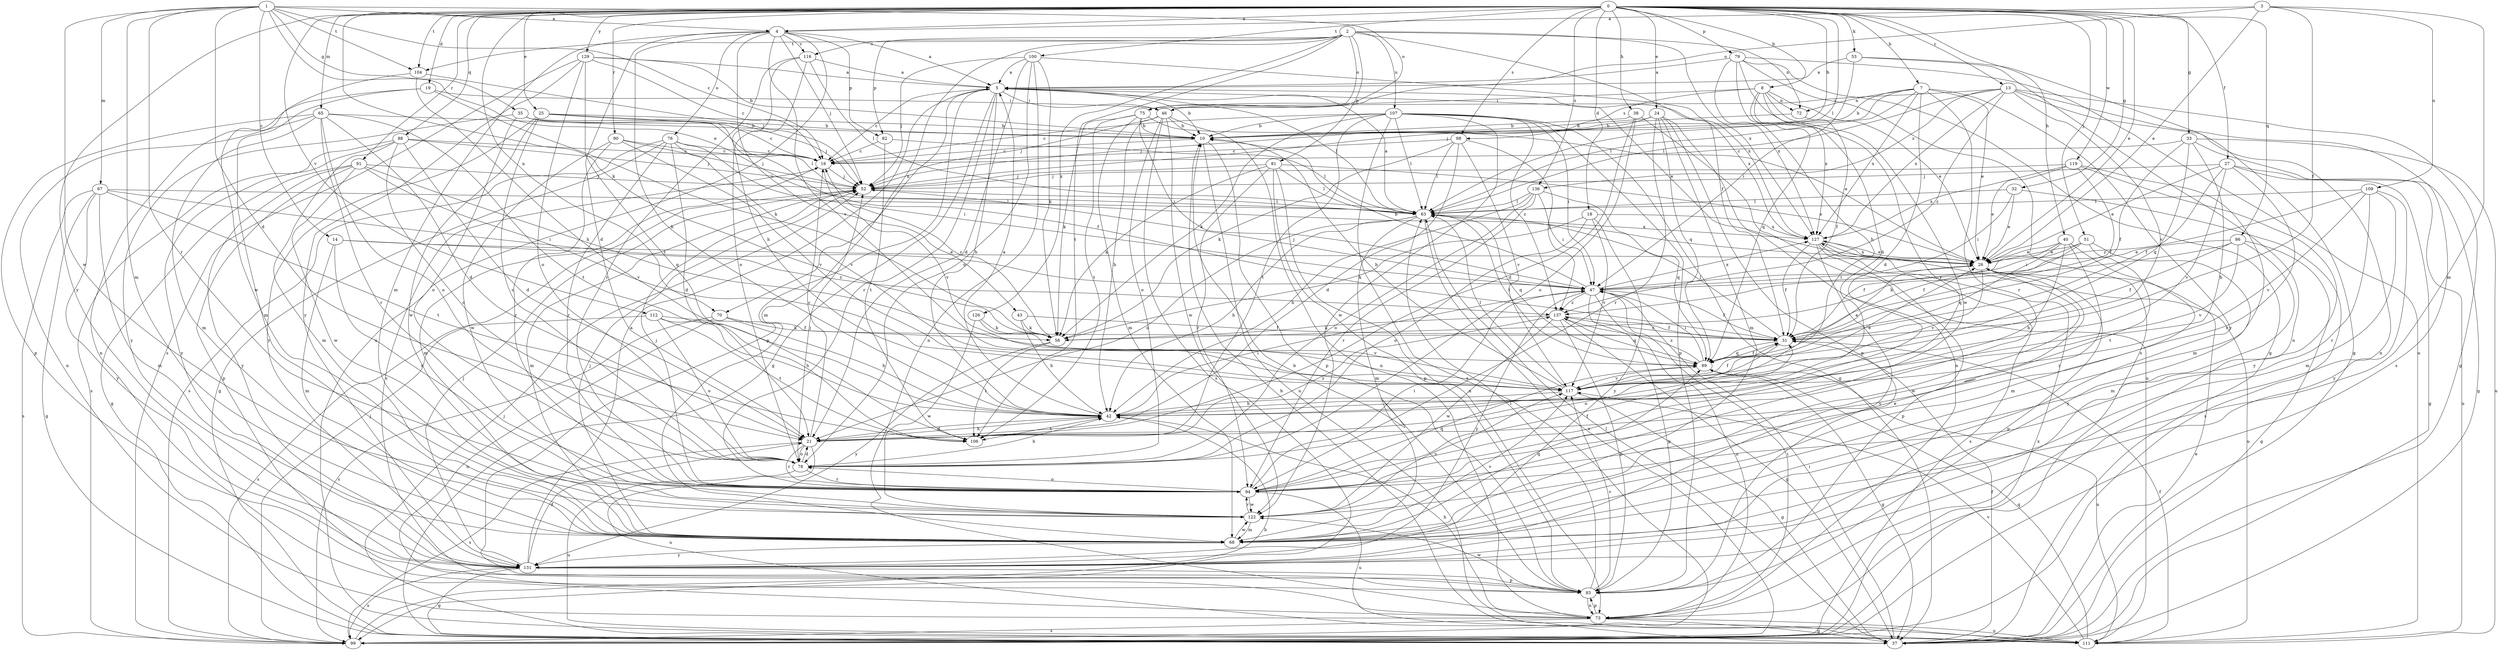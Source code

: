strict digraph  {
0;
1;
2;
3;
4;
5;
7;
8;
10;
13;
14;
16;
18;
19;
21;
24;
25;
26;
27;
31;
32;
33;
35;
37;
38;
40;
42;
43;
46;
47;
51;
52;
53;
58;
63;
65;
67;
68;
70;
72;
73;
75;
76;
78;
79;
81;
82;
83;
86;
88;
89;
90;
91;
94;
98;
99;
100;
104;
106;
107;
109;
111;
112;
116;
117;
119;
122;
126;
127;
129;
131;
136;
137;
0 -> 4  [label=a];
0 -> 7  [label=b];
0 -> 8  [label=b];
0 -> 10  [label=b];
0 -> 13  [label=c];
0 -> 18  [label=d];
0 -> 19  [label=d];
0 -> 24  [label=e];
0 -> 25  [label=e];
0 -> 26  [label=e];
0 -> 27  [label=f];
0 -> 32  [label=g];
0 -> 33  [label=g];
0 -> 38  [label=h];
0 -> 40  [label=h];
0 -> 51  [label=j];
0 -> 53  [label=k];
0 -> 58  [label=k];
0 -> 63  [label=l];
0 -> 65  [label=m];
0 -> 70  [label=n];
0 -> 79  [label=p];
0 -> 86  [label=q];
0 -> 88  [label=q];
0 -> 90  [label=r];
0 -> 91  [label=r];
0 -> 98  [label=s];
0 -> 100  [label=t];
0 -> 104  [label=t];
0 -> 112  [label=v];
0 -> 119  [label=w];
0 -> 129  [label=y];
0 -> 131  [label=y];
0 -> 136  [label=z];
1 -> 4  [label=a];
1 -> 14  [label=c];
1 -> 16  [label=c];
1 -> 21  [label=d];
1 -> 26  [label=e];
1 -> 35  [label=g];
1 -> 67  [label=m];
1 -> 68  [label=m];
1 -> 75  [label=o];
1 -> 94  [label=r];
1 -> 104  [label=t];
1 -> 122  [label=w];
2 -> 31  [label=f];
2 -> 70  [label=n];
2 -> 72  [label=n];
2 -> 75  [label=o];
2 -> 81  [label=p];
2 -> 82  [label=p];
2 -> 104  [label=t];
2 -> 106  [label=t];
2 -> 107  [label=u];
2 -> 116  [label=v];
2 -> 126  [label=x];
2 -> 127  [label=x];
3 -> 4  [label=a];
3 -> 26  [label=e];
3 -> 31  [label=f];
3 -> 68  [label=m];
3 -> 75  [label=o];
3 -> 109  [label=u];
4 -> 5  [label=a];
4 -> 21  [label=d];
4 -> 42  [label=h];
4 -> 43  [label=i];
4 -> 52  [label=j];
4 -> 68  [label=m];
4 -> 76  [label=o];
4 -> 82  [label=p];
4 -> 111  [label=u];
4 -> 116  [label=v];
4 -> 117  [label=v];
5 -> 10  [label=b];
5 -> 16  [label=c];
5 -> 26  [label=e];
5 -> 37  [label=g];
5 -> 42  [label=h];
5 -> 46  [label=i];
5 -> 63  [label=l];
5 -> 68  [label=m];
5 -> 83  [label=p];
5 -> 94  [label=r];
5 -> 127  [label=x];
7 -> 10  [label=b];
7 -> 21  [label=d];
7 -> 26  [label=e];
7 -> 52  [label=j];
7 -> 63  [label=l];
7 -> 72  [label=n];
7 -> 94  [label=r];
7 -> 127  [label=x];
7 -> 131  [label=y];
8 -> 26  [label=e];
8 -> 42  [label=h];
8 -> 46  [label=i];
8 -> 72  [label=n];
8 -> 89  [label=q];
8 -> 98  [label=s];
8 -> 122  [label=w];
8 -> 127  [label=x];
10 -> 16  [label=c];
10 -> 83  [label=p];
10 -> 111  [label=u];
13 -> 37  [label=g];
13 -> 46  [label=i];
13 -> 63  [label=l];
13 -> 73  [label=n];
13 -> 99  [label=s];
13 -> 117  [label=v];
13 -> 127  [label=x];
13 -> 136  [label=z];
13 -> 137  [label=z];
14 -> 26  [label=e];
14 -> 68  [label=m];
14 -> 94  [label=r];
14 -> 137  [label=z];
16 -> 52  [label=j];
16 -> 68  [label=m];
16 -> 117  [label=v];
18 -> 58  [label=k];
18 -> 78  [label=o];
18 -> 117  [label=v];
18 -> 127  [label=x];
18 -> 131  [label=y];
19 -> 46  [label=i];
19 -> 58  [label=k];
19 -> 68  [label=m];
19 -> 73  [label=n];
21 -> 16  [label=c];
21 -> 42  [label=h];
21 -> 78  [label=o];
21 -> 94  [label=r];
21 -> 99  [label=s];
21 -> 111  [label=u];
24 -> 10  [label=b];
24 -> 52  [label=j];
24 -> 68  [label=m];
24 -> 73  [label=n];
24 -> 83  [label=p];
24 -> 89  [label=q];
24 -> 94  [label=r];
25 -> 10  [label=b];
25 -> 31  [label=f];
25 -> 52  [label=j];
25 -> 78  [label=o];
25 -> 122  [label=w];
25 -> 131  [label=y];
26 -> 47  [label=i];
26 -> 83  [label=p];
26 -> 117  [label=v];
26 -> 122  [label=w];
26 -> 127  [label=x];
27 -> 26  [label=e];
27 -> 31  [label=f];
27 -> 37  [label=g];
27 -> 52  [label=j];
27 -> 94  [label=r];
27 -> 111  [label=u];
27 -> 117  [label=v];
31 -> 63  [label=l];
31 -> 78  [label=o];
31 -> 89  [label=q];
31 -> 137  [label=z];
32 -> 26  [label=e];
32 -> 47  [label=i];
32 -> 63  [label=l];
32 -> 99  [label=s];
33 -> 16  [label=c];
33 -> 31  [label=f];
33 -> 37  [label=g];
33 -> 42  [label=h];
33 -> 89  [label=q];
33 -> 111  [label=u];
35 -> 10  [label=b];
35 -> 16  [label=c];
35 -> 63  [label=l];
35 -> 78  [label=o];
35 -> 131  [label=y];
37 -> 10  [label=b];
37 -> 26  [label=e];
37 -> 31  [label=f];
37 -> 47  [label=i];
37 -> 63  [label=l];
38 -> 10  [label=b];
38 -> 21  [label=d];
38 -> 78  [label=o];
38 -> 111  [label=u];
40 -> 26  [label=e];
40 -> 31  [label=f];
40 -> 42  [label=h];
40 -> 68  [label=m];
40 -> 89  [label=q];
40 -> 94  [label=r];
42 -> 5  [label=a];
42 -> 21  [label=d];
42 -> 47  [label=i];
42 -> 106  [label=t];
43 -> 31  [label=f];
43 -> 42  [label=h];
43 -> 58  [label=k];
46 -> 10  [label=b];
46 -> 42  [label=h];
46 -> 52  [label=j];
46 -> 73  [label=n];
46 -> 78  [label=o];
46 -> 99  [label=s];
46 -> 122  [label=w];
47 -> 10  [label=b];
47 -> 31  [label=f];
47 -> 52  [label=j];
47 -> 73  [label=n];
47 -> 83  [label=p];
47 -> 127  [label=x];
47 -> 131  [label=y];
47 -> 137  [label=z];
51 -> 26  [label=e];
51 -> 31  [label=f];
51 -> 47  [label=i];
51 -> 106  [label=t];
51 -> 131  [label=y];
52 -> 63  [label=l];
52 -> 68  [label=m];
53 -> 5  [label=a];
53 -> 37  [label=g];
53 -> 47  [label=i];
53 -> 73  [label=n];
58 -> 16  [label=c];
58 -> 106  [label=t];
58 -> 131  [label=y];
63 -> 5  [label=a];
63 -> 21  [label=d];
63 -> 42  [label=h];
63 -> 68  [label=m];
63 -> 89  [label=q];
63 -> 99  [label=s];
63 -> 127  [label=x];
65 -> 10  [label=b];
65 -> 21  [label=d];
65 -> 68  [label=m];
65 -> 73  [label=n];
65 -> 78  [label=o];
65 -> 83  [label=p];
65 -> 94  [label=r];
65 -> 106  [label=t];
67 -> 37  [label=g];
67 -> 47  [label=i];
67 -> 63  [label=l];
67 -> 68  [label=m];
67 -> 99  [label=s];
67 -> 106  [label=t];
67 -> 131  [label=y];
68 -> 26  [label=e];
68 -> 52  [label=j];
68 -> 89  [label=q];
68 -> 117  [label=v];
68 -> 122  [label=w];
68 -> 131  [label=y];
70 -> 42  [label=h];
70 -> 58  [label=k];
70 -> 73  [label=n];
70 -> 99  [label=s];
72 -> 10  [label=b];
72 -> 31  [label=f];
73 -> 37  [label=g];
73 -> 42  [label=h];
73 -> 47  [label=i];
73 -> 83  [label=p];
73 -> 99  [label=s];
73 -> 111  [label=u];
75 -> 10  [label=b];
75 -> 26  [label=e];
75 -> 47  [label=i];
75 -> 58  [label=k];
75 -> 68  [label=m];
75 -> 106  [label=t];
76 -> 16  [label=c];
76 -> 21  [label=d];
76 -> 37  [label=g];
76 -> 47  [label=i];
76 -> 94  [label=r];
76 -> 99  [label=s];
76 -> 117  [label=v];
78 -> 21  [label=d];
78 -> 42  [label=h];
78 -> 52  [label=j];
78 -> 94  [label=r];
78 -> 111  [label=u];
79 -> 5  [label=a];
79 -> 37  [label=g];
79 -> 42  [label=h];
79 -> 94  [label=r];
79 -> 99  [label=s];
79 -> 111  [label=u];
79 -> 127  [label=x];
81 -> 26  [label=e];
81 -> 52  [label=j];
81 -> 58  [label=k];
81 -> 63  [label=l];
81 -> 73  [label=n];
81 -> 83  [label=p];
81 -> 94  [label=r];
82 -> 16  [label=c];
82 -> 63  [label=l];
82 -> 106  [label=t];
83 -> 10  [label=b];
83 -> 16  [label=c];
83 -> 63  [label=l];
83 -> 73  [label=n];
83 -> 117  [label=v];
83 -> 122  [label=w];
86 -> 26  [label=e];
86 -> 31  [label=f];
86 -> 37  [label=g];
86 -> 58  [label=k];
86 -> 68  [label=m];
86 -> 117  [label=v];
88 -> 16  [label=c];
88 -> 21  [label=d];
88 -> 52  [label=j];
88 -> 68  [label=m];
88 -> 78  [label=o];
88 -> 99  [label=s];
88 -> 131  [label=y];
89 -> 26  [label=e];
89 -> 31  [label=f];
89 -> 37  [label=g];
89 -> 47  [label=i];
89 -> 63  [label=l];
89 -> 111  [label=u];
89 -> 117  [label=v];
89 -> 137  [label=z];
90 -> 16  [label=c];
90 -> 52  [label=j];
90 -> 94  [label=r];
90 -> 117  [label=v];
90 -> 122  [label=w];
91 -> 37  [label=g];
91 -> 52  [label=j];
91 -> 83  [label=p];
91 -> 89  [label=q];
91 -> 117  [label=v];
91 -> 122  [label=w];
91 -> 131  [label=y];
94 -> 31  [label=f];
94 -> 47  [label=i];
94 -> 52  [label=j];
94 -> 78  [label=o];
94 -> 89  [label=q];
94 -> 111  [label=u];
94 -> 122  [label=w];
98 -> 16  [label=c];
98 -> 21  [label=d];
98 -> 58  [label=k];
98 -> 63  [label=l];
98 -> 117  [label=v];
98 -> 137  [label=z];
99 -> 42  [label=h];
99 -> 52  [label=j];
99 -> 127  [label=x];
100 -> 5  [label=a];
100 -> 21  [label=d];
100 -> 52  [label=j];
100 -> 58  [label=k];
100 -> 73  [label=n];
100 -> 78  [label=o];
100 -> 127  [label=x];
104 -> 42  [label=h];
104 -> 52  [label=j];
104 -> 122  [label=w];
106 -> 137  [label=z];
107 -> 10  [label=b];
107 -> 16  [label=c];
107 -> 37  [label=g];
107 -> 47  [label=i];
107 -> 58  [label=k];
107 -> 63  [label=l];
107 -> 83  [label=p];
107 -> 99  [label=s];
107 -> 106  [label=t];
107 -> 122  [label=w];
107 -> 137  [label=z];
109 -> 63  [label=l];
109 -> 68  [label=m];
109 -> 94  [label=r];
109 -> 117  [label=v];
109 -> 131  [label=y];
109 -> 137  [label=z];
111 -> 31  [label=f];
111 -> 52  [label=j];
111 -> 89  [label=q];
111 -> 117  [label=v];
112 -> 31  [label=f];
112 -> 42  [label=h];
112 -> 78  [label=o];
112 -> 99  [label=s];
112 -> 106  [label=t];
116 -> 5  [label=a];
116 -> 42  [label=h];
116 -> 63  [label=l];
116 -> 78  [label=o];
116 -> 94  [label=r];
117 -> 10  [label=b];
117 -> 26  [label=e];
117 -> 31  [label=f];
117 -> 37  [label=g];
117 -> 42  [label=h];
117 -> 63  [label=l];
119 -> 26  [label=e];
119 -> 31  [label=f];
119 -> 52  [label=j];
119 -> 68  [label=m];
119 -> 127  [label=x];
119 -> 131  [label=y];
122 -> 68  [label=m];
122 -> 94  [label=r];
122 -> 117  [label=v];
126 -> 58  [label=k];
126 -> 117  [label=v];
126 -> 122  [label=w];
127 -> 26  [label=e];
127 -> 31  [label=f];
127 -> 83  [label=p];
127 -> 99  [label=s];
127 -> 111  [label=u];
127 -> 131  [label=y];
129 -> 5  [label=a];
129 -> 10  [label=b];
129 -> 16  [label=c];
129 -> 78  [label=o];
129 -> 99  [label=s];
129 -> 106  [label=t];
129 -> 131  [label=y];
131 -> 5  [label=a];
131 -> 21  [label=d];
131 -> 37  [label=g];
131 -> 52  [label=j];
131 -> 83  [label=p];
131 -> 99  [label=s];
136 -> 42  [label=h];
136 -> 47  [label=i];
136 -> 63  [label=l];
136 -> 78  [label=o];
136 -> 89  [label=q];
136 -> 94  [label=r];
137 -> 31  [label=f];
137 -> 37  [label=g];
137 -> 58  [label=k];
137 -> 83  [label=p];
137 -> 89  [label=q];
137 -> 122  [label=w];
}
